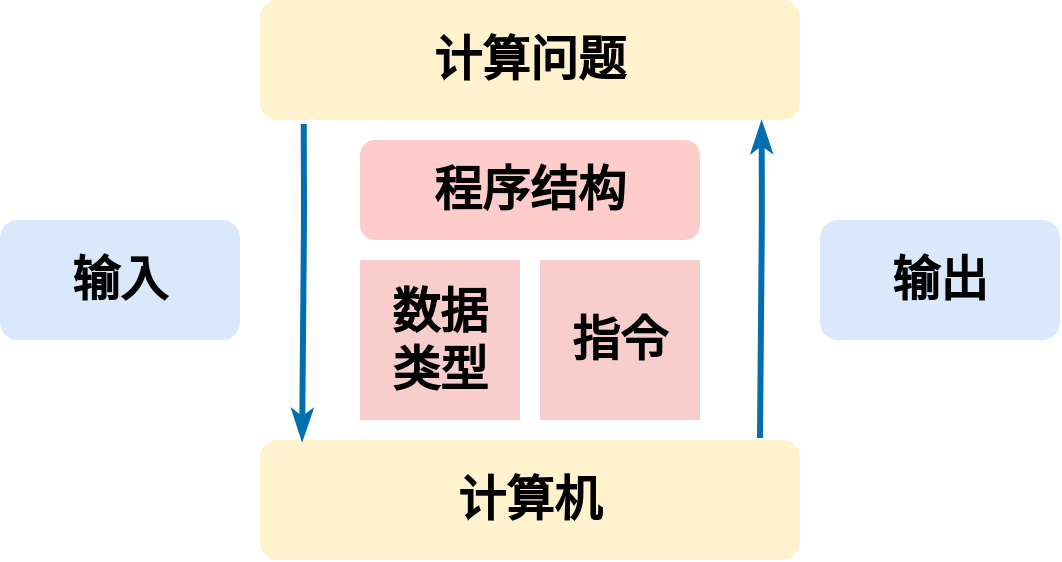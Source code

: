 <mxfile version="14.9.2" type="device"><diagram id="kkcKLEtA-Am6rN385kTl" name="Page-1"><mxGraphModel dx="824" dy="710" grid="1" gridSize="10" guides="1" tooltips="1" connect="1" arrows="1" fold="1" page="1" pageScale="1" pageWidth="827" pageHeight="1169" math="0" shadow="0"><root><mxCell id="0"/><mxCell id="1" parent="0"/><mxCell id="2Nfq7svBQMGDBvISNd-h-1" value="输出" style="rounded=1;whiteSpace=wrap;html=1;fontSize=24;fontStyle=1;strokeWidth=2;gradientDirection=west;fillColor=#dae8fc;strokeColor=none;" vertex="1" parent="1"><mxGeometry x="480" y="230" width="120" height="60" as="geometry"/></mxCell><mxCell id="2Nfq7svBQMGDBvISNd-h-2" value="输入" style="rounded=1;whiteSpace=wrap;html=1;fontSize=24;fontStyle=1;strokeWidth=2;gradientDirection=west;fillColor=#dae8fc;strokeColor=none;" vertex="1" parent="1"><mxGeometry x="70" y="230" width="120" height="60" as="geometry"/></mxCell><mxCell id="2Nfq7svBQMGDBvISNd-h-3" value="计算问题" style="rounded=1;whiteSpace=wrap;html=1;fontSize=24;fontStyle=1;strokeWidth=2;fillColor=#fff2cc;strokeColor=none;" vertex="1" parent="1"><mxGeometry x="200" y="120" width="270" height="60" as="geometry"/></mxCell><mxCell id="2Nfq7svBQMGDBvISNd-h-4" value="计算机" style="rounded=1;whiteSpace=wrap;html=1;fontSize=24;fontStyle=1;strokeWidth=2;fillColor=#fff2cc;strokeColor=none;" vertex="1" parent="1"><mxGeometry x="200" y="340" width="270" height="60" as="geometry"/></mxCell><mxCell id="2Nfq7svBQMGDBvISNd-h-5" value="程序结构" style="rounded=1;whiteSpace=wrap;html=1;fontSize=24;fontStyle=1;strokeWidth=2;fillColor=#ffcccc;strokeColor=none;" vertex="1" parent="1"><mxGeometry x="250" y="190" width="170" height="50" as="geometry"/></mxCell><mxCell id="2Nfq7svBQMGDBvISNd-h-6" value="数据&lt;br&gt;类型" style="whiteSpace=wrap;html=1;aspect=fixed;fontSize=24;fontStyle=1;strokeWidth=2;fillColor=#f8cecc;strokeColor=none;" vertex="1" parent="1"><mxGeometry x="250" y="250" width="80" height="80" as="geometry"/></mxCell><mxCell id="2Nfq7svBQMGDBvISNd-h-7" value="指令" style="whiteSpace=wrap;html=1;aspect=fixed;fontSize=24;fontStyle=1;strokeWidth=2;fillColor=#f8cecc;strokeColor=none;" vertex="1" parent="1"><mxGeometry x="340" y="250" width="80" height="80" as="geometry"/></mxCell><mxCell id="2Nfq7svBQMGDBvISNd-h-9" value="" style="endArrow=none;html=1;fontSize=24;entryX=0.081;entryY=1.033;entryDx=0;entryDy=0;entryPerimeter=0;exitX=0.078;exitY=0;exitDx=0;exitDy=0;exitPerimeter=0;endFill=0;startArrow=classicThin;startFill=1;strokeWidth=3;fillColor=#1ba1e2;strokeColor=#006EAF;" edge="1" parent="1" source="2Nfq7svBQMGDBvISNd-h-4" target="2Nfq7svBQMGDBvISNd-h-3"><mxGeometry width="50" height="50" relative="1" as="geometry"><mxPoint x="390" y="390" as="sourcePoint"/><mxPoint x="440" y="340" as="targetPoint"/><Array as="points"><mxPoint x="222" y="230"/></Array></mxGeometry></mxCell><mxCell id="2Nfq7svBQMGDBvISNd-h-10" value="" style="endArrow=classicThin;html=1;fontSize=24;entryX=0.081;entryY=1.033;entryDx=0;entryDy=0;entryPerimeter=0;exitX=0.078;exitY=0;exitDx=0;exitDy=0;exitPerimeter=0;endFill=1;startArrow=none;startFill=0;strokeWidth=3;fillColor=#1ba1e2;strokeColor=#006EAF;" edge="1" parent="1"><mxGeometry width="50" height="50" relative="1" as="geometry"><mxPoint x="450.0" y="339.01" as="sourcePoint"/><mxPoint x="450.81" y="180.99" as="targetPoint"/><Array as="points"><mxPoint x="450.94" y="229.01"/></Array></mxGeometry></mxCell></root></mxGraphModel></diagram></mxfile>